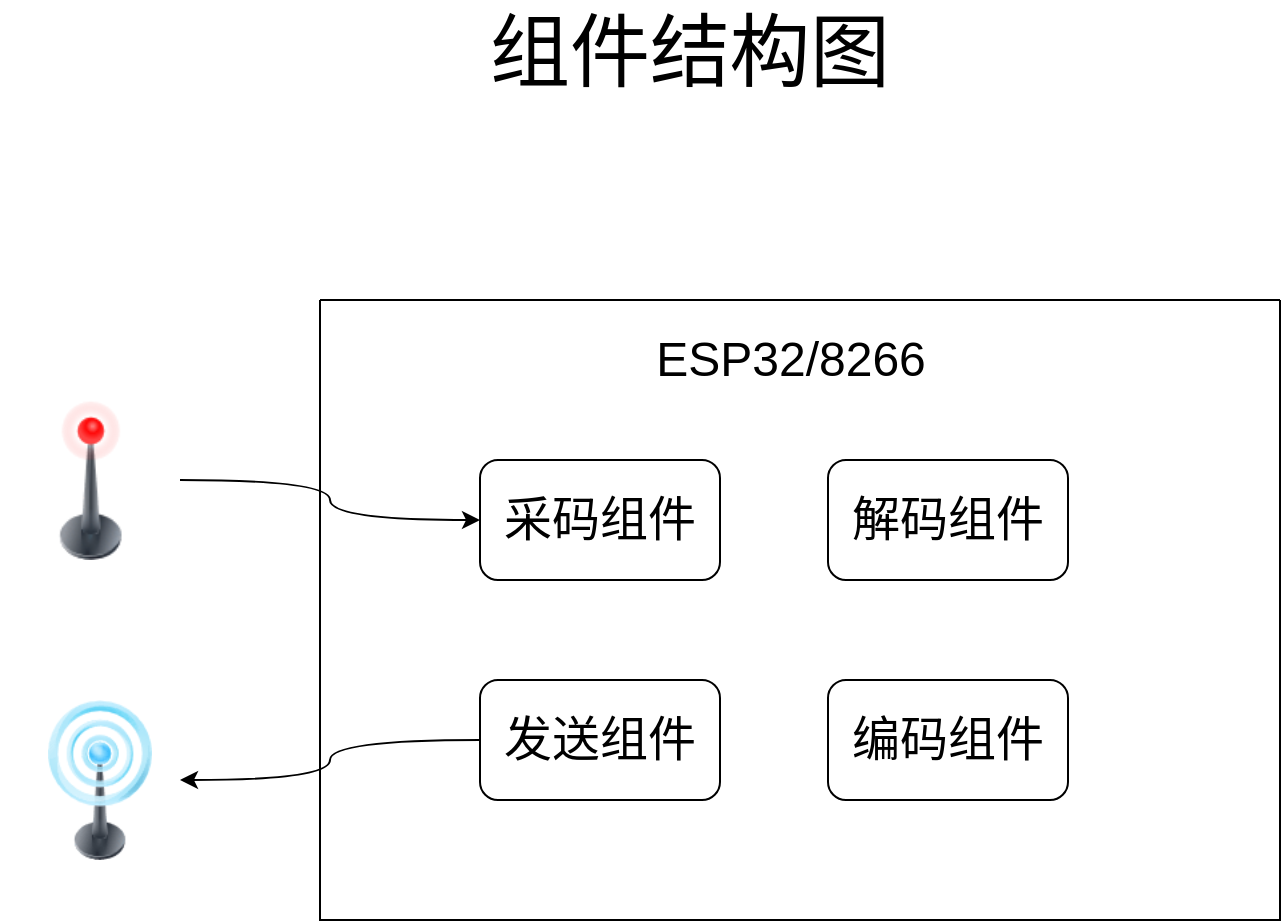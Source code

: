 <mxfile version="14.9.6" type="github">
  <diagram id="C5RBs43oDa-KdzZeNtuy" name="Page-1">
    <mxGraphModel dx="1422" dy="959" grid="1" gridSize="10" guides="1" tooltips="1" connect="1" arrows="1" fold="1" page="1" pageScale="1" pageWidth="827" pageHeight="1169" math="0" shadow="0">
      <root>
        <mxCell id="WIyWlLk6GJQsqaUBKTNV-0" />
        <mxCell id="WIyWlLk6GJQsqaUBKTNV-1" parent="WIyWlLk6GJQsqaUBKTNV-0" />
        <mxCell id="7-sAUaGDbd0qWvUfUDHB-1" value="" style="swimlane;startSize=0;fontSize=40;" parent="WIyWlLk6GJQsqaUBKTNV-1" vertex="1">
          <mxGeometry x="240" y="210" width="480" height="310" as="geometry" />
        </mxCell>
        <mxCell id="7-sAUaGDbd0qWvUfUDHB-2" value="ESP32/8266" style="text;html=1;align=center;verticalAlign=middle;resizable=0;points=[];autosize=1;strokeColor=none;fontSize=24;" parent="7-sAUaGDbd0qWvUfUDHB-1" vertex="1">
          <mxGeometry x="160" y="15" width="150" height="30" as="geometry" />
        </mxCell>
        <mxCell id="7-sAUaGDbd0qWvUfUDHB-3" value="采码组件" style="rounded=1;whiteSpace=wrap;html=1;fontSize=24;" parent="7-sAUaGDbd0qWvUfUDHB-1" vertex="1">
          <mxGeometry x="80" y="80" width="120" height="60" as="geometry" />
        </mxCell>
        <mxCell id="7-sAUaGDbd0qWvUfUDHB-6" value="编码组件" style="rounded=1;whiteSpace=wrap;html=1;fontSize=24;" parent="7-sAUaGDbd0qWvUfUDHB-1" vertex="1">
          <mxGeometry x="254" y="190" width="120" height="60" as="geometry" />
        </mxCell>
        <mxCell id="7-sAUaGDbd0qWvUfUDHB-4" value="解码组件" style="rounded=1;whiteSpace=wrap;html=1;fontSize=24;" parent="7-sAUaGDbd0qWvUfUDHB-1" vertex="1">
          <mxGeometry x="254" y="80" width="120" height="60" as="geometry" />
        </mxCell>
        <mxCell id="7-sAUaGDbd0qWvUfUDHB-5" value="发送组件" style="rounded=1;whiteSpace=wrap;html=1;fontSize=24;" parent="7-sAUaGDbd0qWvUfUDHB-1" vertex="1">
          <mxGeometry x="80" y="190" width="120" height="60" as="geometry" />
        </mxCell>
        <mxCell id="7-sAUaGDbd0qWvUfUDHB-0" value="组件结构图" style="text;html=1;strokeColor=none;fillColor=none;align=center;verticalAlign=middle;whiteSpace=wrap;rounded=0;fontSize=40;" parent="WIyWlLk6GJQsqaUBKTNV-1" vertex="1">
          <mxGeometry x="280" y="60" width="290" height="50" as="geometry" />
        </mxCell>
        <mxCell id="7-sAUaGDbd0qWvUfUDHB-11" style="edgeStyle=orthogonalEdgeStyle;curved=1;rounded=0;orthogonalLoop=1;jettySize=auto;html=1;exitX=1;exitY=0.5;exitDx=0;exitDy=0;entryX=0;entryY=0.5;entryDx=0;entryDy=0;fontSize=24;" parent="WIyWlLk6GJQsqaUBKTNV-1" source="7-sAUaGDbd0qWvUfUDHB-7" target="7-sAUaGDbd0qWvUfUDHB-3" edge="1">
          <mxGeometry relative="1" as="geometry" />
        </mxCell>
        <mxCell id="7-sAUaGDbd0qWvUfUDHB-7" value="" style="image;html=1;image=img/lib/clip_art/telecommunication/Signal_tower_off_128x128.png;fontSize=24;" parent="WIyWlLk6GJQsqaUBKTNV-1" vertex="1">
          <mxGeometry x="80" y="260" width="90" height="80" as="geometry" />
        </mxCell>
        <mxCell id="7-sAUaGDbd0qWvUfUDHB-8" value="" style="image;html=1;image=img/lib/clip_art/telecommunication/Signal_tower_on_128x128.png;fontSize=24;" parent="WIyWlLk6GJQsqaUBKTNV-1" vertex="1">
          <mxGeometry x="90" y="410" width="80" height="80" as="geometry" />
        </mxCell>
        <mxCell id="7-sAUaGDbd0qWvUfUDHB-10" style="edgeStyle=orthogonalEdgeStyle;curved=1;rounded=0;orthogonalLoop=1;jettySize=auto;html=1;exitX=0;exitY=0.5;exitDx=0;exitDy=0;fontSize=24;" parent="WIyWlLk6GJQsqaUBKTNV-1" source="7-sAUaGDbd0qWvUfUDHB-5" target="7-sAUaGDbd0qWvUfUDHB-8" edge="1">
          <mxGeometry relative="1" as="geometry" />
        </mxCell>
      </root>
    </mxGraphModel>
  </diagram>
</mxfile>
